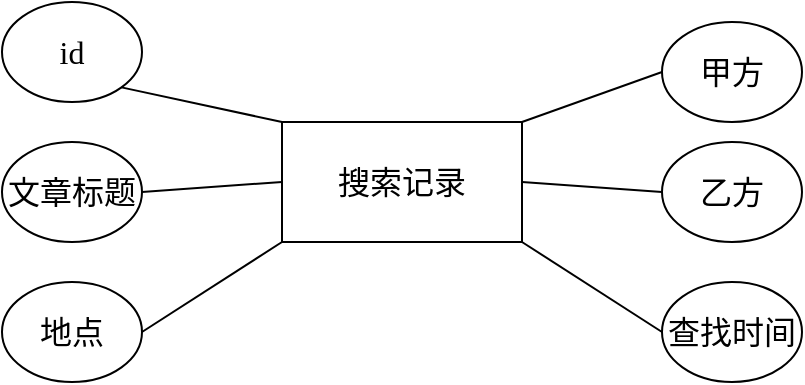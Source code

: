 <mxfile version="20.3.0" type="device"><diagram id="OzLzCfTdO87OWqa3hwl0" name="第 1 页"><mxGraphModel dx="1038" dy="641" grid="1" gridSize="10" guides="1" tooltips="1" connect="1" arrows="1" fold="1" page="1" pageScale="1" pageWidth="827" pageHeight="1169" math="0" shadow="0"><root><mxCell id="0"/><mxCell id="1" parent="0"/><mxCell id="6bHlmC3FIM1jWYjr4LJV-1" value="搜索记录" style="rounded=0;whiteSpace=wrap;html=1;fontFamily=Times New Roman;fontSize=16;" parent="1" vertex="1"><mxGeometry x="360" y="270" width="120" height="60" as="geometry"/></mxCell><mxCell id="6bHlmC3FIM1jWYjr4LJV-2" value="id" style="ellipse;whiteSpace=wrap;html=1;fontFamily=Times New Roman;fontSize=16;" parent="1" vertex="1"><mxGeometry x="220" y="210" width="70" height="50" as="geometry"/></mxCell><mxCell id="6bHlmC3FIM1jWYjr4LJV-3" value="文章标题" style="ellipse;whiteSpace=wrap;html=1;fontFamily=Times New Roman;fontSize=16;" parent="1" vertex="1"><mxGeometry x="220" y="280" width="70" height="50" as="geometry"/></mxCell><mxCell id="6bHlmC3FIM1jWYjr4LJV-4" value="地点" style="ellipse;whiteSpace=wrap;html=1;fontFamily=Times New Roman;fontSize=16;" parent="1" vertex="1"><mxGeometry x="220" y="350" width="70" height="50" as="geometry"/></mxCell><mxCell id="6bHlmC3FIM1jWYjr4LJV-5" value="查找时间" style="ellipse;whiteSpace=wrap;html=1;fontFamily=Times New Roman;fontSize=16;" parent="1" vertex="1"><mxGeometry x="550" y="350" width="70" height="50" as="geometry"/></mxCell><mxCell id="6bHlmC3FIM1jWYjr4LJV-6" value="乙方" style="ellipse;whiteSpace=wrap;html=1;fontFamily=Times New Roman;fontSize=16;" parent="1" vertex="1"><mxGeometry x="550" y="280" width="70" height="50" as="geometry"/></mxCell><mxCell id="6bHlmC3FIM1jWYjr4LJV-7" value="甲方" style="ellipse;whiteSpace=wrap;html=1;fontFamily=Times New Roman;fontSize=16;" parent="1" vertex="1"><mxGeometry x="550" y="220" width="70" height="50" as="geometry"/></mxCell><mxCell id="6bHlmC3FIM1jWYjr4LJV-8" value="" style="endArrow=none;html=1;rounded=0;exitX=0;exitY=0.5;exitDx=0;exitDy=0;entryX=1;entryY=1;entryDx=0;entryDy=0;fontFamily=Times New Roman;fontSize=16;" parent="1" source="6bHlmC3FIM1jWYjr4LJV-5" target="6bHlmC3FIM1jWYjr4LJV-1" edge="1"><mxGeometry width="50" height="50" relative="1" as="geometry"><mxPoint x="400" y="360" as="sourcePoint"/><mxPoint x="470" y="330" as="targetPoint"/></mxGeometry></mxCell><mxCell id="6bHlmC3FIM1jWYjr4LJV-9" value="" style="endArrow=none;html=1;rounded=0;exitX=0;exitY=0.5;exitDx=0;exitDy=0;entryX=1;entryY=0.5;entryDx=0;entryDy=0;fontFamily=Times New Roman;fontSize=16;" parent="1" source="6bHlmC3FIM1jWYjr4LJV-6" target="6bHlmC3FIM1jWYjr4LJV-1" edge="1"><mxGeometry width="50" height="50" relative="1" as="geometry"><mxPoint x="400" y="360" as="sourcePoint"/><mxPoint x="470" y="305" as="targetPoint"/></mxGeometry></mxCell><mxCell id="6bHlmC3FIM1jWYjr4LJV-10" value="" style="endArrow=none;html=1;rounded=0;exitX=0;exitY=0.5;exitDx=0;exitDy=0;entryX=1;entryY=0;entryDx=0;entryDy=0;fontFamily=Times New Roman;fontSize=16;" parent="1" source="6bHlmC3FIM1jWYjr4LJV-7" target="6bHlmC3FIM1jWYjr4LJV-1" edge="1"><mxGeometry width="50" height="50" relative="1" as="geometry"><mxPoint x="400" y="360" as="sourcePoint"/><mxPoint x="470" y="310" as="targetPoint"/></mxGeometry></mxCell><mxCell id="6bHlmC3FIM1jWYjr4LJV-11" value="" style="endArrow=none;html=1;rounded=0;exitX=1;exitY=0.5;exitDx=0;exitDy=0;entryX=0;entryY=1;entryDx=0;entryDy=0;fontFamily=Times New Roman;fontSize=16;" parent="1" source="6bHlmC3FIM1jWYjr4LJV-4" target="6bHlmC3FIM1jWYjr4LJV-1" edge="1"><mxGeometry width="50" height="50" relative="1" as="geometry"><mxPoint x="300" y="350" as="sourcePoint"/><mxPoint x="350" y="330" as="targetPoint"/></mxGeometry></mxCell><mxCell id="6bHlmC3FIM1jWYjr4LJV-12" value="" style="endArrow=none;html=1;rounded=0;exitX=1;exitY=0.5;exitDx=0;exitDy=0;entryX=0;entryY=0.5;entryDx=0;entryDy=0;fontFamily=Times New Roman;fontSize=16;" parent="1" source="6bHlmC3FIM1jWYjr4LJV-3" target="6bHlmC3FIM1jWYjr4LJV-1" edge="1"><mxGeometry width="50" height="50" relative="1" as="geometry"><mxPoint x="400" y="360" as="sourcePoint"/><mxPoint x="360" y="300" as="targetPoint"/></mxGeometry></mxCell><mxCell id="6bHlmC3FIM1jWYjr4LJV-13" value="" style="endArrow=none;html=1;rounded=0;exitX=1;exitY=1;exitDx=0;exitDy=0;entryX=0;entryY=0;entryDx=0;entryDy=0;fontFamily=Times New Roman;fontSize=16;" parent="1" source="6bHlmC3FIM1jWYjr4LJV-2" target="6bHlmC3FIM1jWYjr4LJV-1" edge="1"><mxGeometry width="50" height="50" relative="1" as="geometry"><mxPoint x="400" y="360" as="sourcePoint"/><mxPoint x="360" y="270" as="targetPoint"/></mxGeometry></mxCell></root></mxGraphModel></diagram></mxfile>